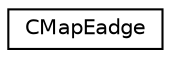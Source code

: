 digraph "Graphical Class Hierarchy"
{
  edge [fontname="Helvetica",fontsize="10",labelfontname="Helvetica",labelfontsize="10"];
  node [fontname="Helvetica",fontsize="10",shape=record];
  rankdir="LR";
  Node1 [label="CMapEadge",height=0.2,width=0.4,color="black", fillcolor="white", style="filled",URL="$structCMapEadge.html"];
}
